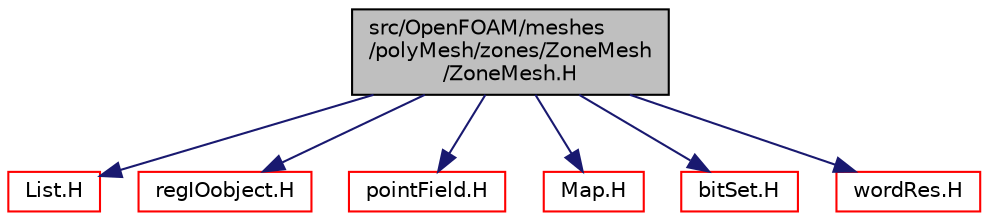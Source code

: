 digraph "src/OpenFOAM/meshes/polyMesh/zones/ZoneMesh/ZoneMesh.H"
{
  bgcolor="transparent";
  edge [fontname="Helvetica",fontsize="10",labelfontname="Helvetica",labelfontsize="10"];
  node [fontname="Helvetica",fontsize="10",shape=record];
  Node1 [label="src/OpenFOAM/meshes\l/polyMesh/zones/ZoneMesh\l/ZoneMesh.H",height=0.2,width=0.4,color="black", fillcolor="grey75", style="filled" fontcolor="black"];
  Node1 -> Node2 [color="midnightblue",fontsize="10",style="solid",fontname="Helvetica"];
  Node2 [label="List.H",height=0.2,width=0.4,color="red",URL="$List_8H.html"];
  Node1 -> Node3 [color="midnightblue",fontsize="10",style="solid",fontname="Helvetica"];
  Node3 [label="regIOobject.H",height=0.2,width=0.4,color="red",URL="$regIOobject_8H.html"];
  Node1 -> Node4 [color="midnightblue",fontsize="10",style="solid",fontname="Helvetica"];
  Node4 [label="pointField.H",height=0.2,width=0.4,color="red",URL="$pointField_8H.html"];
  Node1 -> Node5 [color="midnightblue",fontsize="10",style="solid",fontname="Helvetica"];
  Node5 [label="Map.H",height=0.2,width=0.4,color="red",URL="$Map_8H.html"];
  Node1 -> Node6 [color="midnightblue",fontsize="10",style="solid",fontname="Helvetica"];
  Node6 [label="bitSet.H",height=0.2,width=0.4,color="red",URL="$bitSet_8H.html"];
  Node1 -> Node7 [color="midnightblue",fontsize="10",style="solid",fontname="Helvetica"];
  Node7 [label="wordRes.H",height=0.2,width=0.4,color="red",URL="$wordRes_8H.html"];
}

